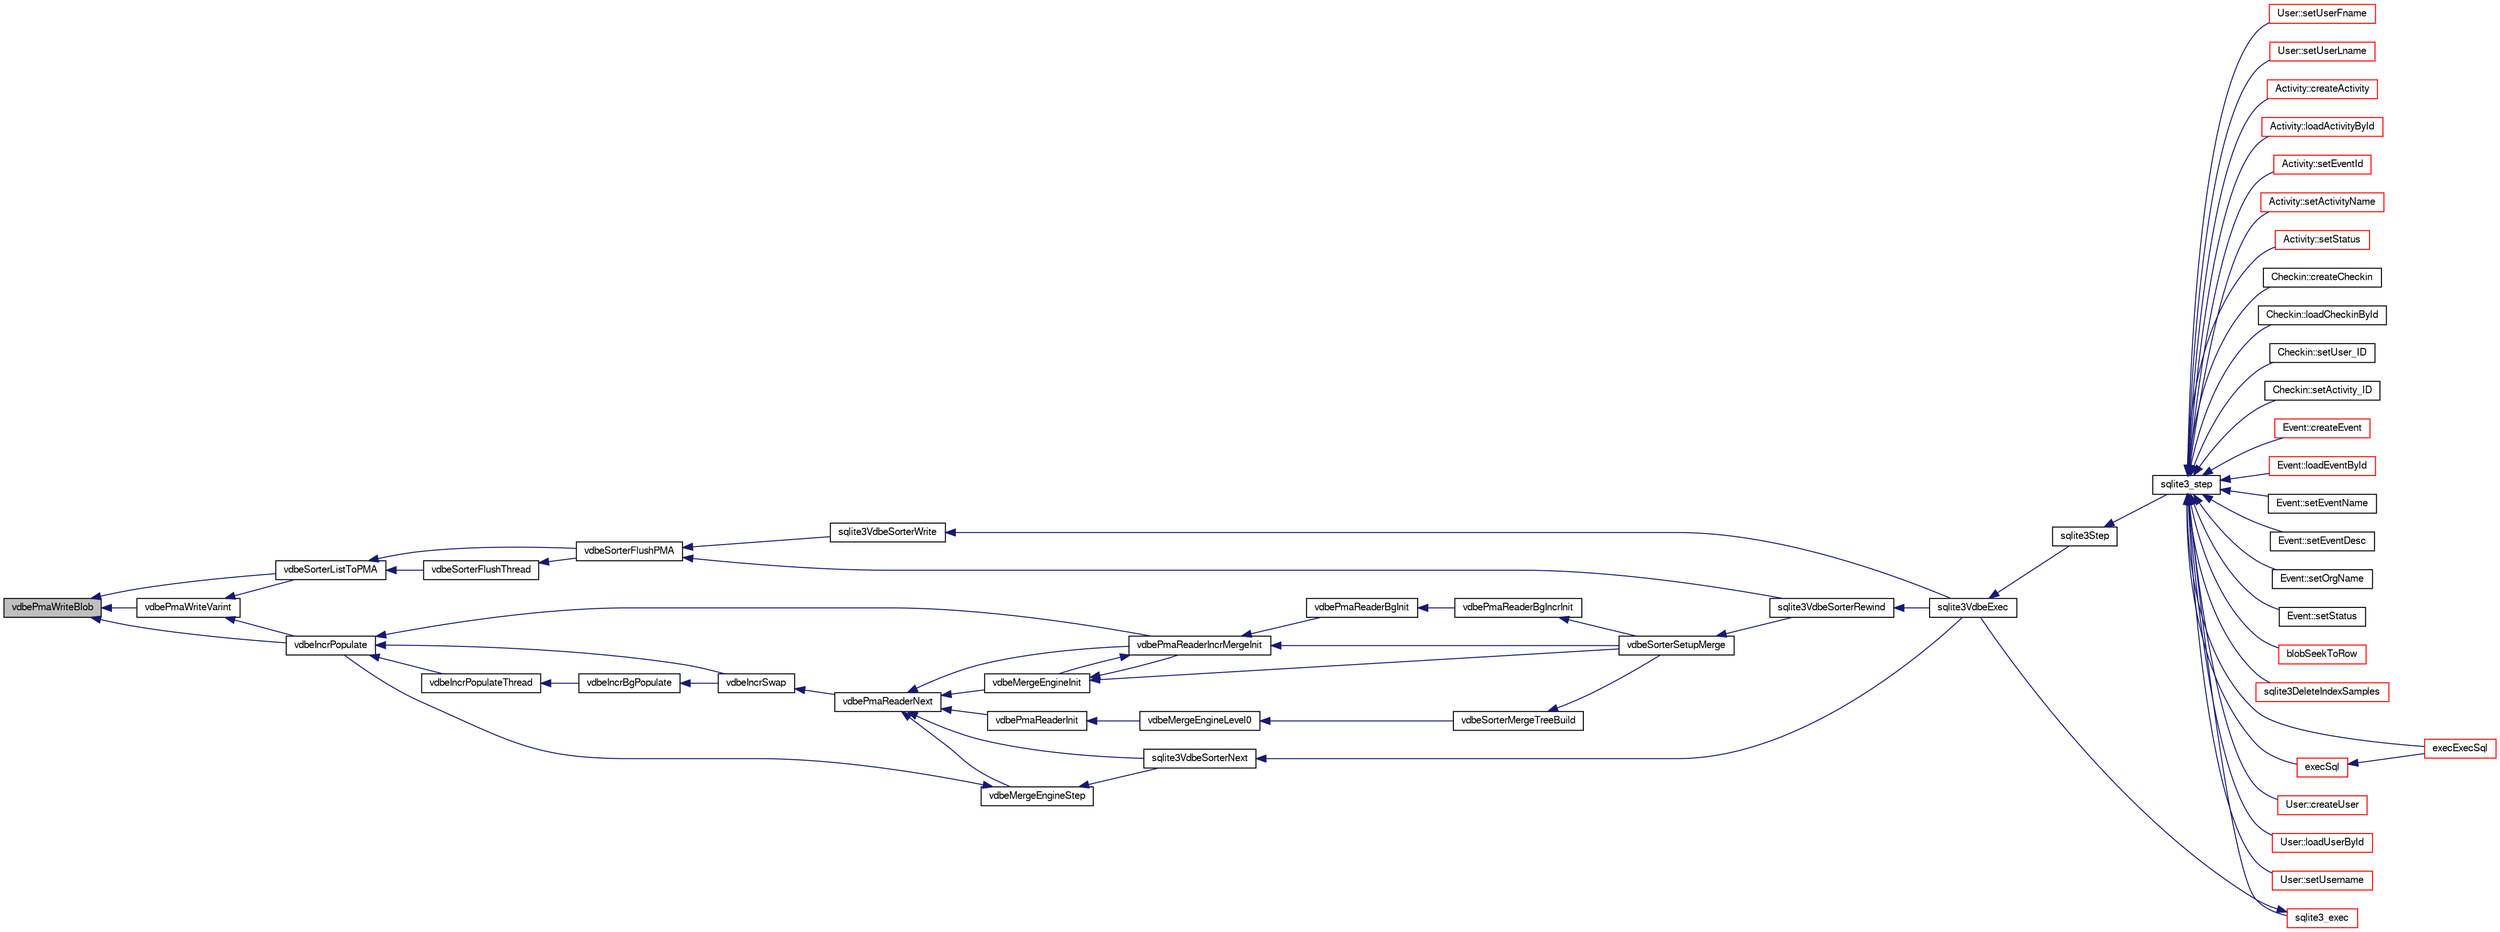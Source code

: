 digraph "vdbePmaWriteBlob"
{
  edge [fontname="FreeSans",fontsize="10",labelfontname="FreeSans",labelfontsize="10"];
  node [fontname="FreeSans",fontsize="10",shape=record];
  rankdir="LR";
  Node874233 [label="vdbePmaWriteBlob",height=0.2,width=0.4,color="black", fillcolor="grey75", style="filled", fontcolor="black"];
  Node874233 -> Node874234 [dir="back",color="midnightblue",fontsize="10",style="solid",fontname="FreeSans"];
  Node874234 [label="vdbePmaWriteVarint",height=0.2,width=0.4,color="black", fillcolor="white", style="filled",URL="$sqlite3_8c.html#aad57491b31c37e673a40a35d7129777b"];
  Node874234 -> Node874235 [dir="back",color="midnightblue",fontsize="10",style="solid",fontname="FreeSans"];
  Node874235 [label="vdbeSorterListToPMA",height=0.2,width=0.4,color="black", fillcolor="white", style="filled",URL="$sqlite3_8c.html#af6e1d043f93889ac86724fc534814300"];
  Node874235 -> Node874236 [dir="back",color="midnightblue",fontsize="10",style="solid",fontname="FreeSans"];
  Node874236 [label="vdbeSorterFlushThread",height=0.2,width=0.4,color="black", fillcolor="white", style="filled",URL="$sqlite3_8c.html#ae32035370aac482806760be77ff06325"];
  Node874236 -> Node874237 [dir="back",color="midnightblue",fontsize="10",style="solid",fontname="FreeSans"];
  Node874237 [label="vdbeSorterFlushPMA",height=0.2,width=0.4,color="black", fillcolor="white", style="filled",URL="$sqlite3_8c.html#ada9bb002d01885ef3856a19b12b99151"];
  Node874237 -> Node874238 [dir="back",color="midnightblue",fontsize="10",style="solid",fontname="FreeSans"];
  Node874238 [label="sqlite3VdbeSorterWrite",height=0.2,width=0.4,color="black", fillcolor="white", style="filled",URL="$sqlite3_8c.html#a1285a5dd9fee5078593b3cda07911c39"];
  Node874238 -> Node874239 [dir="back",color="midnightblue",fontsize="10",style="solid",fontname="FreeSans"];
  Node874239 [label="sqlite3VdbeExec",height=0.2,width=0.4,color="black", fillcolor="white", style="filled",URL="$sqlite3_8c.html#a8ce40a614bdc56719c4d642b1e4dfb21"];
  Node874239 -> Node874240 [dir="back",color="midnightblue",fontsize="10",style="solid",fontname="FreeSans"];
  Node874240 [label="sqlite3Step",height=0.2,width=0.4,color="black", fillcolor="white", style="filled",URL="$sqlite3_8c.html#a3f2872e873e2758a4beedad1d5113554"];
  Node874240 -> Node874241 [dir="back",color="midnightblue",fontsize="10",style="solid",fontname="FreeSans"];
  Node874241 [label="sqlite3_step",height=0.2,width=0.4,color="black", fillcolor="white", style="filled",URL="$sqlite3_8h.html#ac1e491ce36b7471eb28387f7d3c74334"];
  Node874241 -> Node874242 [dir="back",color="midnightblue",fontsize="10",style="solid",fontname="FreeSans"];
  Node874242 [label="Activity::createActivity",height=0.2,width=0.4,color="red", fillcolor="white", style="filled",URL="$classActivity.html#a813cc5e52c14ab49b39014c134e3425b"];
  Node874241 -> Node874245 [dir="back",color="midnightblue",fontsize="10",style="solid",fontname="FreeSans"];
  Node874245 [label="Activity::loadActivityById",height=0.2,width=0.4,color="red", fillcolor="white", style="filled",URL="$classActivity.html#abe4ffb4f08a47212ebf9013259d9e7fd"];
  Node874241 -> Node874247 [dir="back",color="midnightblue",fontsize="10",style="solid",fontname="FreeSans"];
  Node874247 [label="Activity::setEventId",height=0.2,width=0.4,color="red", fillcolor="white", style="filled",URL="$classActivity.html#adb1d0fd0d08f473e068f0a4086bfa9ca"];
  Node874241 -> Node874248 [dir="back",color="midnightblue",fontsize="10",style="solid",fontname="FreeSans"];
  Node874248 [label="Activity::setActivityName",height=0.2,width=0.4,color="red", fillcolor="white", style="filled",URL="$classActivity.html#a62dc3737b33915a36086f9dd26d16a81"];
  Node874241 -> Node874249 [dir="back",color="midnightblue",fontsize="10",style="solid",fontname="FreeSans"];
  Node874249 [label="Activity::setStatus",height=0.2,width=0.4,color="red", fillcolor="white", style="filled",URL="$classActivity.html#af618135a7738f4d2a7ee147a8ef912ea"];
  Node874241 -> Node874250 [dir="back",color="midnightblue",fontsize="10",style="solid",fontname="FreeSans"];
  Node874250 [label="Checkin::createCheckin",height=0.2,width=0.4,color="black", fillcolor="white", style="filled",URL="$classCheckin.html#a4e40acdf7fff0e607f6de4f24f3a163c"];
  Node874241 -> Node874251 [dir="back",color="midnightblue",fontsize="10",style="solid",fontname="FreeSans"];
  Node874251 [label="Checkin::loadCheckinById",height=0.2,width=0.4,color="black", fillcolor="white", style="filled",URL="$classCheckin.html#a3461f70ea6c68475225f2a07f78a21e0"];
  Node874241 -> Node874252 [dir="back",color="midnightblue",fontsize="10",style="solid",fontname="FreeSans"];
  Node874252 [label="Checkin::setUser_ID",height=0.2,width=0.4,color="black", fillcolor="white", style="filled",URL="$classCheckin.html#a76ab640f4f912876dbebf183db5359c6"];
  Node874241 -> Node874253 [dir="back",color="midnightblue",fontsize="10",style="solid",fontname="FreeSans"];
  Node874253 [label="Checkin::setActivity_ID",height=0.2,width=0.4,color="black", fillcolor="white", style="filled",URL="$classCheckin.html#ab2ff3ec2604ec73a42af25874a00b232"];
  Node874241 -> Node874254 [dir="back",color="midnightblue",fontsize="10",style="solid",fontname="FreeSans"];
  Node874254 [label="Event::createEvent",height=0.2,width=0.4,color="red", fillcolor="white", style="filled",URL="$classEvent.html#a77adb9f4a46ffb32c2d931f0691f5903"];
  Node874241 -> Node874255 [dir="back",color="midnightblue",fontsize="10",style="solid",fontname="FreeSans"];
  Node874255 [label="Event::loadEventById",height=0.2,width=0.4,color="red", fillcolor="white", style="filled",URL="$classEvent.html#afa66cea33f722dbeecb69cc98fdea055"];
  Node874241 -> Node874256 [dir="back",color="midnightblue",fontsize="10",style="solid",fontname="FreeSans"];
  Node874256 [label="Event::setEventName",height=0.2,width=0.4,color="black", fillcolor="white", style="filled",URL="$classEvent.html#a10596b6ca077df05184e30d62b08729d"];
  Node874241 -> Node874257 [dir="back",color="midnightblue",fontsize="10",style="solid",fontname="FreeSans"];
  Node874257 [label="Event::setEventDesc",height=0.2,width=0.4,color="black", fillcolor="white", style="filled",URL="$classEvent.html#ae36b8377dcae792f1c5c4726024c981b"];
  Node874241 -> Node874258 [dir="back",color="midnightblue",fontsize="10",style="solid",fontname="FreeSans"];
  Node874258 [label="Event::setOrgName",height=0.2,width=0.4,color="black", fillcolor="white", style="filled",URL="$classEvent.html#a19aac0f776bd764563a54977656cf680"];
  Node874241 -> Node874259 [dir="back",color="midnightblue",fontsize="10",style="solid",fontname="FreeSans"];
  Node874259 [label="Event::setStatus",height=0.2,width=0.4,color="black", fillcolor="white", style="filled",URL="$classEvent.html#ab0a6b9285af0f4172eb841e2b80f8972"];
  Node874241 -> Node874260 [dir="back",color="midnightblue",fontsize="10",style="solid",fontname="FreeSans"];
  Node874260 [label="blobSeekToRow",height=0.2,width=0.4,color="red", fillcolor="white", style="filled",URL="$sqlite3_8c.html#afff57e13332b98c8a44a7cebe38962ab"];
  Node874241 -> Node874263 [dir="back",color="midnightblue",fontsize="10",style="solid",fontname="FreeSans"];
  Node874263 [label="sqlite3DeleteIndexSamples",height=0.2,width=0.4,color="red", fillcolor="white", style="filled",URL="$sqlite3_8c.html#aaeda0302fbf61397ec009f65bed047ef"];
  Node874241 -> Node874432 [dir="back",color="midnightblue",fontsize="10",style="solid",fontname="FreeSans"];
  Node874432 [label="sqlite3_exec",height=0.2,width=0.4,color="red", fillcolor="white", style="filled",URL="$sqlite3_8h.html#a97487ec8150e0bcc8fa392ab8f0e24db"];
  Node874432 -> Node874239 [dir="back",color="midnightblue",fontsize="10",style="solid",fontname="FreeSans"];
  Node874241 -> Node874423 [dir="back",color="midnightblue",fontsize="10",style="solid",fontname="FreeSans"];
  Node874423 [label="execSql",height=0.2,width=0.4,color="red", fillcolor="white", style="filled",URL="$sqlite3_8c.html#a7d16651b98a110662f4c265eff0246cb"];
  Node874423 -> Node874424 [dir="back",color="midnightblue",fontsize="10",style="solid",fontname="FreeSans"];
  Node874424 [label="execExecSql",height=0.2,width=0.4,color="red", fillcolor="white", style="filled",URL="$sqlite3_8c.html#ac1be09a6c047f21133d16378d301e0d4"];
  Node874241 -> Node874424 [dir="back",color="midnightblue",fontsize="10",style="solid",fontname="FreeSans"];
  Node874241 -> Node874426 [dir="back",color="midnightblue",fontsize="10",style="solid",fontname="FreeSans"];
  Node874426 [label="User::createUser",height=0.2,width=0.4,color="red", fillcolor="white", style="filled",URL="$classUser.html#a22ed673939e8cc0a136130b809bba513"];
  Node874241 -> Node874427 [dir="back",color="midnightblue",fontsize="10",style="solid",fontname="FreeSans"];
  Node874427 [label="User::loadUserById",height=0.2,width=0.4,color="red", fillcolor="white", style="filled",URL="$classUser.html#a863377665b7fb83c5547dcf9727f5092"];
  Node874241 -> Node874428 [dir="back",color="midnightblue",fontsize="10",style="solid",fontname="FreeSans"];
  Node874428 [label="User::setUsername",height=0.2,width=0.4,color="red", fillcolor="white", style="filled",URL="$classUser.html#aa0497022a136cb78de785b0a39ae60b1"];
  Node874241 -> Node874429 [dir="back",color="midnightblue",fontsize="10",style="solid",fontname="FreeSans"];
  Node874429 [label="User::setUserFname",height=0.2,width=0.4,color="red", fillcolor="white", style="filled",URL="$classUser.html#a72657eb55cd0ca437b4841a43f19912f"];
  Node874241 -> Node874430 [dir="back",color="midnightblue",fontsize="10",style="solid",fontname="FreeSans"];
  Node874430 [label="User::setUserLname",height=0.2,width=0.4,color="red", fillcolor="white", style="filled",URL="$classUser.html#aa25973387e5afe1aa6f60dd6545e33b5"];
  Node874237 -> Node874500 [dir="back",color="midnightblue",fontsize="10",style="solid",fontname="FreeSans"];
  Node874500 [label="sqlite3VdbeSorterRewind",height=0.2,width=0.4,color="black", fillcolor="white", style="filled",URL="$sqlite3_8c.html#a31677d178ebf96ee6034a05660e1f4bf"];
  Node874500 -> Node874239 [dir="back",color="midnightblue",fontsize="10",style="solid",fontname="FreeSans"];
  Node874235 -> Node874237 [dir="back",color="midnightblue",fontsize="10",style="solid",fontname="FreeSans"];
  Node874234 -> Node874501 [dir="back",color="midnightblue",fontsize="10",style="solid",fontname="FreeSans"];
  Node874501 [label="vdbeIncrPopulate",height=0.2,width=0.4,color="black", fillcolor="white", style="filled",URL="$sqlite3_8c.html#a157a9f79260999f8f5f336d246f7b1bd"];
  Node874501 -> Node874502 [dir="back",color="midnightblue",fontsize="10",style="solid",fontname="FreeSans"];
  Node874502 [label="vdbeIncrPopulateThread",height=0.2,width=0.4,color="black", fillcolor="white", style="filled",URL="$sqlite3_8c.html#ae7c977e9bc712052464f45c67e95847b"];
  Node874502 -> Node874503 [dir="back",color="midnightblue",fontsize="10",style="solid",fontname="FreeSans"];
  Node874503 [label="vdbeIncrBgPopulate",height=0.2,width=0.4,color="black", fillcolor="white", style="filled",URL="$sqlite3_8c.html#ac7fcc18f338b99f560b8ce2ad5ced444"];
  Node874503 -> Node874504 [dir="back",color="midnightblue",fontsize="10",style="solid",fontname="FreeSans"];
  Node874504 [label="vdbeIncrSwap",height=0.2,width=0.4,color="black", fillcolor="white", style="filled",URL="$sqlite3_8c.html#a8f7f6718c318c3268d28964e2b983225"];
  Node874504 -> Node874505 [dir="back",color="midnightblue",fontsize="10",style="solid",fontname="FreeSans"];
  Node874505 [label="vdbePmaReaderNext",height=0.2,width=0.4,color="black", fillcolor="white", style="filled",URL="$sqlite3_8c.html#af63a38a01ef1374e7a717f83c2ccf648"];
  Node874505 -> Node874506 [dir="back",color="midnightblue",fontsize="10",style="solid",fontname="FreeSans"];
  Node874506 [label="vdbePmaReaderInit",height=0.2,width=0.4,color="black", fillcolor="white", style="filled",URL="$sqlite3_8c.html#a721a310daa0db281ae2ec97c1e330853"];
  Node874506 -> Node874507 [dir="back",color="midnightblue",fontsize="10",style="solid",fontname="FreeSans"];
  Node874507 [label="vdbeMergeEngineLevel0",height=0.2,width=0.4,color="black", fillcolor="white", style="filled",URL="$sqlite3_8c.html#a5b84168cf5b5c64218810fbc3182b95f"];
  Node874507 -> Node874508 [dir="back",color="midnightblue",fontsize="10",style="solid",fontname="FreeSans"];
  Node874508 [label="vdbeSorterMergeTreeBuild",height=0.2,width=0.4,color="black", fillcolor="white", style="filled",URL="$sqlite3_8c.html#a7af2bdcef74d6ae7b6c04a2a7d171f33"];
  Node874508 -> Node874509 [dir="back",color="midnightblue",fontsize="10",style="solid",fontname="FreeSans"];
  Node874509 [label="vdbeSorterSetupMerge",height=0.2,width=0.4,color="black", fillcolor="white", style="filled",URL="$sqlite3_8c.html#a82088507aafeedcc04af031f7ea0bbd8"];
  Node874509 -> Node874500 [dir="back",color="midnightblue",fontsize="10",style="solid",fontname="FreeSans"];
  Node874505 -> Node874510 [dir="back",color="midnightblue",fontsize="10",style="solid",fontname="FreeSans"];
  Node874510 [label="vdbeMergeEngineStep",height=0.2,width=0.4,color="black", fillcolor="white", style="filled",URL="$sqlite3_8c.html#a36af2b5bd30bb2d097a185ce7b349aed"];
  Node874510 -> Node874501 [dir="back",color="midnightblue",fontsize="10",style="solid",fontname="FreeSans"];
  Node874510 -> Node874511 [dir="back",color="midnightblue",fontsize="10",style="solid",fontname="FreeSans"];
  Node874511 [label="sqlite3VdbeSorterNext",height=0.2,width=0.4,color="black", fillcolor="white", style="filled",URL="$sqlite3_8c.html#a2c124733226f09f5b5ac860635be7850"];
  Node874511 -> Node874239 [dir="back",color="midnightblue",fontsize="10",style="solid",fontname="FreeSans"];
  Node874505 -> Node874512 [dir="back",color="midnightblue",fontsize="10",style="solid",fontname="FreeSans"];
  Node874512 [label="vdbeMergeEngineInit",height=0.2,width=0.4,color="black", fillcolor="white", style="filled",URL="$sqlite3_8c.html#aa3c8bfc9bbc60c4bc1402369750c8c1f"];
  Node874512 -> Node874513 [dir="back",color="midnightblue",fontsize="10",style="solid",fontname="FreeSans"];
  Node874513 [label="vdbePmaReaderIncrMergeInit",height=0.2,width=0.4,color="black", fillcolor="white", style="filled",URL="$sqlite3_8c.html#a8174970251c49119bb287029eb1d3aed"];
  Node874513 -> Node874512 [dir="back",color="midnightblue",fontsize="10",style="solid",fontname="FreeSans"];
  Node874513 -> Node874514 [dir="back",color="midnightblue",fontsize="10",style="solid",fontname="FreeSans"];
  Node874514 [label="vdbePmaReaderBgInit",height=0.2,width=0.4,color="black", fillcolor="white", style="filled",URL="$sqlite3_8c.html#a9b5ba54e987dd6921fce57849ada7006"];
  Node874514 -> Node874515 [dir="back",color="midnightblue",fontsize="10",style="solid",fontname="FreeSans"];
  Node874515 [label="vdbePmaReaderBgIncrInit",height=0.2,width=0.4,color="black", fillcolor="white", style="filled",URL="$sqlite3_8c.html#a6af1891e09d9b5c7fc9fa201cf96d9ab"];
  Node874515 -> Node874509 [dir="back",color="midnightblue",fontsize="10",style="solid",fontname="FreeSans"];
  Node874513 -> Node874509 [dir="back",color="midnightblue",fontsize="10",style="solid",fontname="FreeSans"];
  Node874512 -> Node874509 [dir="back",color="midnightblue",fontsize="10",style="solid",fontname="FreeSans"];
  Node874505 -> Node874513 [dir="back",color="midnightblue",fontsize="10",style="solid",fontname="FreeSans"];
  Node874505 -> Node874511 [dir="back",color="midnightblue",fontsize="10",style="solid",fontname="FreeSans"];
  Node874501 -> Node874504 [dir="back",color="midnightblue",fontsize="10",style="solid",fontname="FreeSans"];
  Node874501 -> Node874513 [dir="back",color="midnightblue",fontsize="10",style="solid",fontname="FreeSans"];
  Node874233 -> Node874235 [dir="back",color="midnightblue",fontsize="10",style="solid",fontname="FreeSans"];
  Node874233 -> Node874501 [dir="back",color="midnightblue",fontsize="10",style="solid",fontname="FreeSans"];
}

